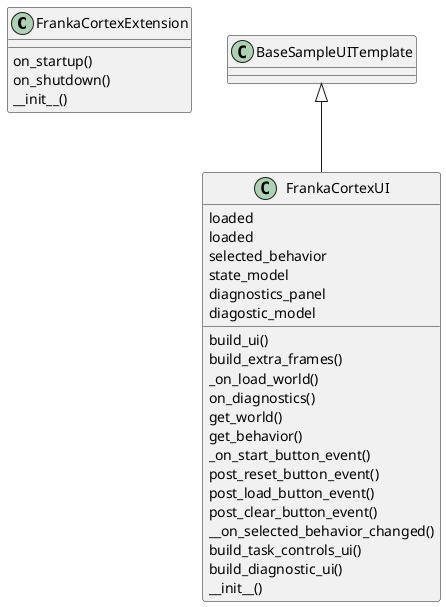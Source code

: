 @startuml
class FrankaCortexExtension {
    on_startup()
    on_shutdown()
        __init__()
}
class FrankaCortexUI {
    build_ui()
    build_extra_frames()
    _on_load_world()
    on_diagnostics()
    get_world()
    get_behavior()
    _on_start_button_event()
    post_reset_button_event()
    post_load_button_event()
    post_clear_button_event()
    __on_selected_behavior_changed()
    build_task_controls_ui()
    build_diagnostic_ui()
        loaded
    loaded
    selected_behavior
    state_model
    diagnostics_panel
    diagostic_model
    __init__()
}
BaseSampleUITemplate <|-- FrankaCortexUI
@enduml